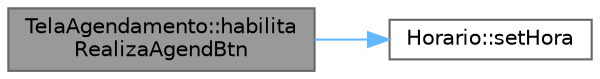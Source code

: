 digraph "TelaAgendamento::habilitaRealizaAgendBtn"
{
 // LATEX_PDF_SIZE
  bgcolor="transparent";
  edge [fontname=Helvetica,fontsize=10,labelfontname=Helvetica,labelfontsize=10];
  node [fontname=Helvetica,fontsize=10,shape=box,height=0.2,width=0.4];
  rankdir="LR";
  Node1 [id="Node000001",label="TelaAgendamento::habilita\lRealizaAgendBtn",height=0.2,width=0.4,color="gray40", fillcolor="grey60", style="filled", fontcolor="black",tooltip="Habilita o botão de agendamento quando um horário é selecionado."];
  Node1 -> Node2 [id="edge1_Node000001_Node000002",color="steelblue1",style="solid",tooltip=" "];
  Node2 [id="Node000002",label="Horario::setHora",height=0.2,width=0.4,color="grey40", fillcolor="white", style="filled",URL="$class_horario.html#afaf47ebca7515ef91d84e179056cf999",tooltip="Setter para o atributo hora."];
}
